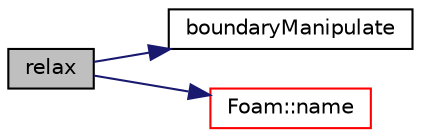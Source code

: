 digraph "relax"
{
  bgcolor="transparent";
  edge [fontname="Helvetica",fontsize="10",labelfontname="Helvetica",labelfontsize="10"];
  node [fontname="Helvetica",fontsize="10",shape=record];
  rankdir="LR";
  Node3542 [label="relax",height=0.2,width=0.4,color="black", fillcolor="grey75", style="filled", fontcolor="black"];
  Node3542 -> Node3543 [color="midnightblue",fontsize="10",style="solid",fontname="Helvetica"];
  Node3543 [label="boundaryManipulate",height=0.2,width=0.4,color="black",URL="$a23173.html#aa109587fa73dc11170ac6777766c4953",tooltip="Manipulate based on a boundary field. "];
  Node3542 -> Node3544 [color="midnightblue",fontsize="10",style="solid",fontname="Helvetica"];
  Node3544 [label="Foam::name",height=0.2,width=0.4,color="red",URL="$a21851.html#adcb0df2bd4953cb6bb390272d8263c3a",tooltip="Return a string representation of a complex. "];
}
